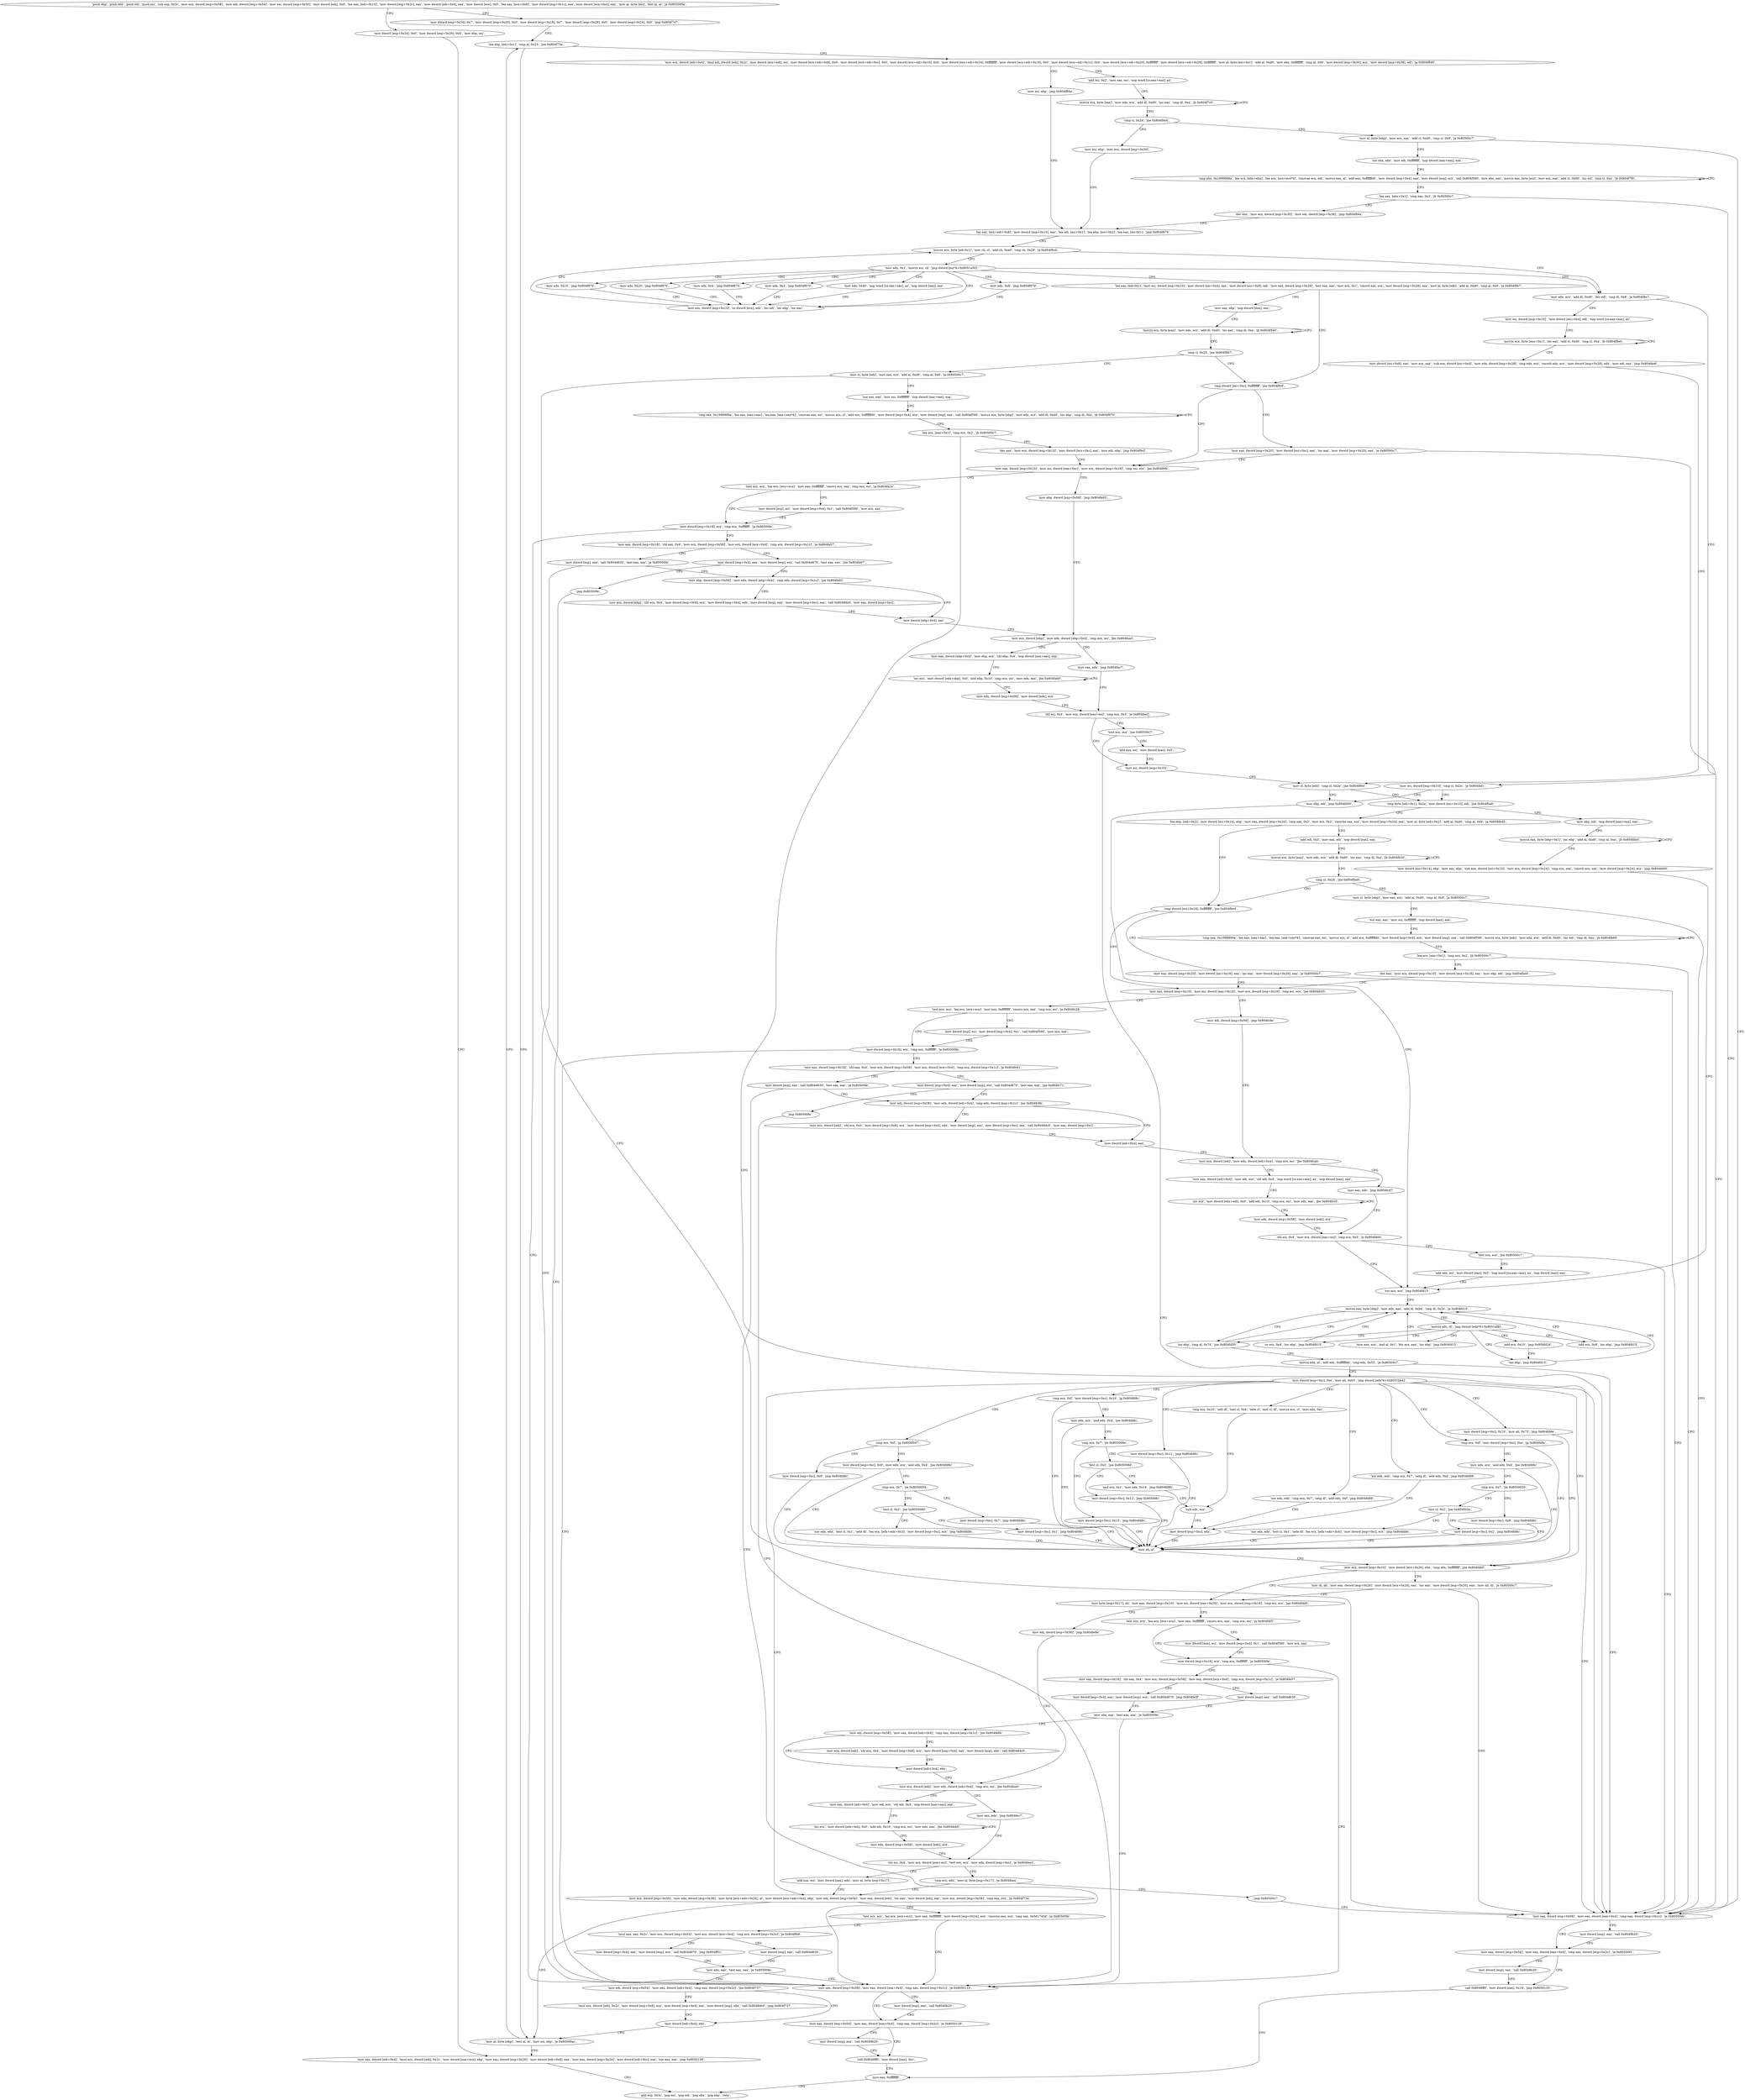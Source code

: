 digraph "func" {
"134543056" [label = "'push ebp', 'push ebx', 'push edi', 'push esi', 'sub esp, 0x3c', 'mov ecx, dword [esp+0x58]', 'mov edi, dword [esp+0x54]', 'mov esi, dword [esp+0x50]', 'mov dword [edi], 0x0', 'lea eax, [edi+0x10]', 'mov dword [esp+0x2c], eax', 'mov dword [edi+0x4], eax', 'mov dword [ecx], 0x0', 'lea eax, [ecx+0x8]', 'mov dword [esp+0x1c], eax', 'mov dword [ecx+0x4], eax', 'mov al, byte [esi]', 'test al, al', 'je 0x805009a', " ]
"134545562" [label = "'mov dword [esp+0x24], 0x0', 'mov dword [esp+0x28], 0x0', 'mov ebp, esi', " ]
"134543117" [label = "'mov dword [esp+0x34], 0x7', 'mov dword [esp+0x20], 0x0', 'mov dword [esp+0x18], 0x7', 'mov dword [esp+0x28], 0x0', 'mov dword [esp+0x24], 0x0', 'jmp 0x804f747', " ]
"134545580" [label = "'mov eax, dword [edi+0x4]', 'imul ecx, dword [edi], 0x2c', 'mov dword [eax+ecx], ebp', 'mov eax, dword [esp+0x28]', 'mov dword [edi+0x8], eax', 'mov eax, dword [esp+0x24]', 'mov dword [edi+0xc], eax', 'xor eax, eax', 'jmp 0x8050138', " ]
"134543175" [label = "'lea ebp, [esi+0x1]', 'cmp al, 0x25', 'jne 0x804f73a', " ]
"134545720" [label = "'add esp, 0x3c', 'pop esi', 'pop edi', 'pop ebx', 'pop ebp', 'retn', " ]
"134543162" [label = "'mov al, byte [ebp]', 'test al, al', 'mov esi, ebp', 'je 0x80500ac', " ]
"134543182" [label = "'mov ecx, dword [edi+0x4]', 'imul edi, dword [edi], 0x2c', 'mov dword [ecx+edi], esi', 'mov dword [ecx+edi+0x8], 0x0', 'mov dword [ecx+edi+0xc], 0x0', 'mov dword [ecx+edi+0x10], 0x0', 'mov dword [ecx+edi+0x14], 0xffffffff', 'mov dword [ecx+edi+0x18], 0x0', 'mov dword [ecx+edi+0x1c], 0x0', 'mov dword [ecx+edi+0x20], 0xffffffff', 'mov dword [ecx+edi+0x28], 0xffffffff', 'mov al, byte [esi+0x1]', 'add al, 0xd0', 'mov ebx, 0xffffffff', 'cmp al, 0x9', 'mov dword [esp+0x30], ecx', 'mov dword [esp+0x38], edi', 'ja 0x804f840', " ]
"134543424" [label = "'mov esi, ebp', 'jmp 0x804f84a', " ]
"134543281" [label = "'add esi, 0x2', 'mov eax, esi', 'nop word [cs:eax+eax], ax', " ]
"134543434" [label = "'lea eax, [ecx+edi+0x8]', 'mov dword [esp+0x10], eax', 'lea edi, [esi+0x1]', 'lea ebp, [esi+0x2]', 'lea eax, [esi-0x1]', 'jmp 0x804f879', " ]
"134543296" [label = "'movzx ecx, byte [eax]', 'mov edx, ecx', 'add dl, 0xd0', 'inc eax', 'cmp dl, 0xa', 'jb 0x804f7c0', " ]
"134543481" [label = "'movzx ecx, byte [edi-0x1]', 'mov ch, cl', 'add ch, 0xe0', 'cmp ch, 0x29', 'ja 0x804f8c0', " ]
"134543310" [label = "'cmp cl, 0x24', 'jne 0x804f844', " ]
"134543428" [label = "'mov esi, ebp', 'mov ecx, dword [esp+0x30]', " ]
"134543315" [label = "'mov al, byte [ebp]', 'mov ecx, eax', 'add cl, 0xd0', 'cmp cl, 0x9', 'ja 0x80500c7', " ]
"134543552" [label = "'mov edx, ecx', 'add dl, 0xd0', 'dec edi', 'cmp dl, 0x9', 'ja 0x804f9e7', " ]
"134543495" [label = "'mov edx, 0x1', 'movzx esi, ch', 'jmp dword [esi*4+0x8051a50]', " ]
"134545607" [label = "'mov eax, dword [esp+0x58]', 'mov eax, dword [eax+0x4]', 'cmp eax, dword [esp+0x1c]', 'je 0x80500dc', " ]
"134543332" [label = "'xor ebx, ebx', 'mov edi, 0xffffffff', 'nop dword [eax+eax], eax', " ]
"134543847" [label = "'mov esi, dword [esp+0x10]', 'cmp cl, 0x2e', 'je 0x804faf1', " ]
"134543567" [label = "'mov esi, dword [esp+0x10]', 'mov dword [esi+0x4], edi', 'nop word [cs:eax+eax], ax', " ]
"134543453" [label = "'mov edx, 0x40', 'nop word [cs:eax+eax], ax', 'nop dword [eax], eax', " ]
"134543472" [label = "'mov ecx, dword [esp+0x10]', 'or dword [ecx], edx', 'inc edi', 'inc ebp', 'inc eax', " ]
"134543510" [label = "'mov edx, 0x8', 'jmp 0x804f870', " ]
"134543517" [label = "'mov edx, 0x10', 'jmp 0x804f870', " ]
"134543524" [label = "'mov edx, 0x4', 'jmp 0x804f870', " ]
"134543531" [label = "'mov edx, 0x2', 'jmp 0x804f870', " ]
"134543538" [label = "'mov edx, 0x20', 'jmp 0x804f870', " ]
"134543632" [label = "'lea eax, [edi-0x1]', 'mov esi, dword [esp+0x10]', 'mov dword [esi+0x4], eax', 'mov dword [esi+0x8], edi', 'mov eax, dword [esp+0x28]', 'test eax, eax', 'mov ecx, 0x1', 'cmove eax, ecx', 'mov dword [esp+0x28], eax', 'mov al, byte [edi]', 'add al, 0xd0', 'cmp al, 0x9', 'ja 0x804f9b7', " ]
"134545628" [label = "'mov eax, dword [esp+0x54]', 'mov eax, dword [eax+0x4]', 'cmp eax, dword [esp+0x2c]', 'je 0x80500f1', " ]
"134545620" [label = "'mov dword [esp], eax', 'call 0x8049b20', " ]
"134543344" [label = "'cmp ebx, 0x1999999a', 'lea ecx, [ebx+ebx]', 'lea ecx, [ecx+ecx*4]', 'cmovae ecx, edi', 'movsx eax, al', 'add eax, 0xffffffd0', 'mov dword [esp+0x4], eax', 'mov dword [esp], ecx', 'call 0x804f590', 'mov ebx, eax', 'movzx eax, byte [esi]', 'mov ecx, eax', 'add cl, 0xd0', 'inc esi', 'cmp cl, 0xa', 'jb 0x804f7f0', " ]
"134544113" [label = "'cmp byte [edi+0x1], 0x2a', 'mov dword [esi+0x10], edi', 'jne 0x804fba6', " ]
"134543860" [label = "'mov ebp, edi', 'jmp 0x804fd00', " ]
"134543584" [label = "'movzx ecx, byte [eax+0x1]', 'inc eax', 'add cl, 0xd0', 'cmp cl, 0xa', 'jb 0x804f8e0', " ]
"134543799" [label = "'cmp dword [esi+0xc], 0xffffffff', 'jne 0x804f9cf', " ]
"134543675" [label = "'mov eax, ebp', 'nop dword [eax], eax', " ]
"134545649" [label = "'call 0x8048ff0', 'mov dword [eax], 0x16', 'jmp 0x8050133', " ]
"134545641" [label = "'mov dword [esp], eax', 'call 0x8049b20', " ]
"134543393" [label = "'lea eax, [ebx+0x1]', 'cmp eax, 0x2', 'jb 0x80500c7', " ]
"134543405" [label = "'dec ebx', 'mov ecx, dword [esp+0x30]', 'mov edi, dword [esp+0x38]', 'jmp 0x804f84a', " ]
"134544294" [label = "'mov ebp, edi', 'nop dword [eax+eax], eax', " ]
"134544126" [label = "'lea ebp, [edi+0x2]', 'mov dword [esi+0x14], ebp', 'mov eax, dword [esp+0x24]', 'cmp eax, 0x2', 'mov ecx, 0x2', 'cmovbe eax, ecx', 'mov dword [esp+0x24], eax', 'mov al, byte [edi+0x2]', 'add al, 0xd0', 'cmp al, 0x9', 'ja 0x804fbd5', " ]
"134544640" [label = "'xor ecx, ecx', 'jmp 0x804fd15', " ]
"134543597" [label = "'mov dword [esi+0x8], eax', 'mov ecx, eax', 'sub ecx, dword [esi+0x4]', 'mov edx, dword [esp+0x28]', 'cmp edx, ecx', 'cmovb edx, ecx', 'mov dword [esp+0x28], edx', 'mov edi, eax', 'jmp 0x804fae6', " ]
"134544102" [label = "'mov cl, byte [edi]', 'cmp cl, 0x2e', 'jne 0x804f9f4', " ]
"134543823" [label = "'mov eax, dword [esp+0x10]', 'mov esi, dword [eax+0xc]', 'mov ecx, dword [esp+0x18]', 'cmp esi, ecx', 'jae 0x804f9fb', " ]
"134543805" [label = "'mov eax, dword [esp+0x20]', 'mov dword [esi+0xc], eax', 'inc eax', 'mov dword [esp+0x20], eax', 'je 0x80500c7', " ]
"134543680" [label = "'movzx ecx, byte [eax]', 'mov edx, ecx', 'add dl, 0xd0', 'inc eax', 'cmp dl, 0xa', 'jb 0x804f940', " ]
"134545715" [label = "'mov eax, 0xffffffff', " ]
"134544304" [label = "'movzx eax, byte [ebp+0x1]', 'inc ebp', 'add al, 0xd0', 'cmp al, 0xa', 'jb 0x804fbb0', " ]
"134544341" [label = "'cmp dword [esi+0x18], 0xffffffff', 'jne 0x804fbed', " ]
"134544164" [label = "'add edi, 0x3', 'mov eax, edi', 'nop dword [eax], eax', " ]
"134544661" [label = "'movzx eax, byte [ebp]', 'mov edx, eax', 'add dl, 0xb4', 'cmp dl, 0x2e', 'ja 0x804fd10', " ]
"134543867" [label = "'test ecx, ecx', 'lea ecx, [ecx+ecx]', 'mov eax, 0xffffffff', 'cmovs ecx, eax', 'cmp ecx, esi', 'ja 0x804fa1e', " ]
"134543838" [label = "'mov ebp, dword [esp+0x58]', 'jmp 0x804fa95', " ]
"134543694" [label = "'cmp cl, 0x24', 'jne 0x804f9b7', " ]
"134543699" [label = "'mov cl, byte [edi]', 'mov eax, ecx', 'add al, 0xd0', 'cmp al, 0x9', 'ja 0x80500c7', " ]
"134544315" [label = "'mov dword [esi+0x14], ebp', 'mov eax, ebp', 'sub eax, dword [esi+0x10]', 'mov ecx, dword [esp+0x24]', 'cmp ecx, eax', 'cmovb ecx, eax', 'mov dword [esp+0x24], ecx', 'jmp 0x804fd00', " ]
"134544365" [label = "'mov eax, dword [esp+0x10]', 'mov esi, dword [eax+0x18]', 'mov ecx, dword [esp+0x18]', 'cmp esi, ecx', 'jae 0x804fc05', " ]
"134544347" [label = "'mov eax, dword [esp+0x20]', 'mov dword [esi+0x18], eax', 'inc eax', 'mov dword [esp+0x20], eax', 'je 0x80500c7', " ]
"134544176" [label = "'movzx ecx, byte [eax]', 'mov edx, ecx', 'add dl, 0xd0', 'inc eax', 'cmp dl, 0xa', 'jb 0x804fb30', " ]
"134544656" [label = "'inc ebp', 'cmp al, 0x74', 'jne 0x804fd50', " ]
"134544675" [label = "'movzx edx, dl', 'jmp dword [edx*4+0x8051af8]', " ]
"134543902" [label = "'mov dword [esp+0x18], ecx', 'cmp ecx, 0xfffffff', 'ja 0x80500fe', " ]
"134543884" [label = "'mov dword [esp], esi', 'mov dword [esp+0x4], 0x1', 'call 0x804f590', 'mov ecx, eax', " ]
"134544021" [label = "'mov ecx, dword [ebp]', 'mov edx, dword [ebp+0x4]', 'cmp ecx, esi', 'jbe 0x804faa3', " ]
"134543713" [label = "'xor eax, eax', 'mov esi, 0xffffffff', 'nop dword [eax+eax], eax', " ]
"134544389" [label = "'test ecx, ecx', 'lea ecx, [ecx+ecx]', 'mov eax, 0xffffffff', 'cmovs ecx, eax', 'cmp ecx, esi', 'ja 0x804fc28', " ]
"134544380" [label = "'mov edi, dword [esp+0x58]', 'jmp 0x804fc9e', " ]
"134544190" [label = "'cmp cl, 0x24', 'jne 0x804fbd5', " ]
"134544199" [label = "'mov cl, byte [ebp]', 'mov eax, ecx', 'add al, 0xd0', 'cmp al, 0x9', 'ja 0x80500c7', " ]
"134544720" [label = "'movsx edx, al', 'add edx, 0xffffffdb', 'cmp edx, 0x53', 'ja 0x80500c7', " ]
"134544685" [label = "'inc ebp', 'jmp 0x804fd15', " ]
"134544688" [label = "'or ecx, 0x4', 'inc ebp', 'jmp 0x804fd15', " ]
"134544694" [label = "'mov eax, ecx', 'and al, 0x1', 'bts ecx, eax', 'inc ebp', 'jmp 0x804fd15', " ]
"134544704" [label = "'add ecx, 0x10', 'jmp 0x804fd2d', " ]
"134544709" [label = "'add ecx, 0x8', 'inc ebp', 'jmp 0x804fd15', " ]
"134545662" [label = "'mov eax, dword [esp+0x58]', 'mov eax, dword [eax+0x4]', 'cmp eax, dword [esp+0x1c]', 'je 0x8050113', " ]
"134543918" [label = "'mov eax, dword [esp+0x18]', 'shl eax, 0x4', 'mov ecx, dword [esp+0x58]', 'mov ecx, dword [ecx+0x4]', 'cmp ecx, dword [esp+0x1c]', 'je 0x804fa57', " ]
"134544035" [label = "'mov eax, dword [ebp+0x4]', 'mov ebp, ecx', 'shl ebp, 0x4', 'nop dword [eax+eax], eax', " ]
"134544031" [label = "'mov eax, edx', 'jmp 0x804fac7', " ]
"134543728" [label = "'cmp eax, 0x1999999a', 'lea eax, [eax+eax]', 'lea eax, [eax+eax*4]', 'cmovae eax, esi', 'movsx ecx, cl', 'add ecx, 0xffffffd0', 'mov dword [esp+0x4], ecx', 'mov dword [esp], eax', 'call 0x804f590', 'movzx ecx, byte [ebp]', 'mov edx, ecx', 'add dl, 0xd0', 'inc ebp', 'cmp dl, 0xa', 'jb 0x804f970', " ]
"134544424" [label = "'mov dword [esp+0x18], ecx', 'cmp ecx, 0xfffffff', 'ja 0x80500fe', " ]
"134544406" [label = "'mov dword [esp], esi', 'mov dword [esp+0x4], 0x1', 'call 0x804f590', 'mov ecx, eax', " ]
"134544542" [label = "'mov ecx, dword [edi]', 'mov edx, dword [edi+0x4]', 'cmp ecx, esi', 'jbe 0x804fcab', " ]
"134544214" [label = "'xor eax, eax', 'mov esi, 0xffffffff', 'nop dword [eax], eax', " ]
"134544735" [label = "'mov dword [esp+0xc], 0xe', 'mov ah, 0x63', 'jmp dword [edx*4+0x8051bb4]', " ]
"134545683" [label = "'mov eax, dword [esp+0x54]', 'mov eax, dword [eax+0x4]', 'cmp eax, dword [esp+0x2c]', 'je 0x8050128', " ]
"134545675" [label = "'mov dword [esp], eax', 'call 0x8049b20', " ]
"134543959" [label = "'mov dword [esp], eax', 'call 0x804d630', 'test eax, eax', 'je 0x80500fe', " ]
"134543938" [label = "'mov dword [esp+0x4], eax', 'mov dword [esp], ecx', 'call 0x804d670', 'test eax, eax', 'jne 0x804fa67', " ]
"134544048" [label = "'inc ecx', 'mov dword [edx+ebp], 0x0', 'add ebp, 0x10', 'cmp ecx, esi', 'mov edx, eax', 'jbe 0x804fab0', " ]
"134544071" [label = "'shl esi, 0x4', 'mov ecx, dword [eax+esi]', 'cmp ecx, 0x5', 'je 0x804fae2', " ]
"134543775" [label = "'lea ecx, [eax+0x1]', 'cmp ecx, 0x2', 'jb 0x80500c7', " ]
"134543787" [label = "'dec eax', 'mov ecx, dword [esp+0x10]', 'mov dword [ecx+0xc], eax', 'mov edi, ebp', 'jmp 0x804f9cf', " ]
"134544440" [label = "'mov eax, dword [esp+0x18]', 'shl eax, 0x4', 'mov ecx, dword [esp+0x58]', 'mov ecx, dword [ecx+0x4]', 'cmp ecx, dword [esp+0x1c]', 'je 0x804fc61', " ]
"134544555" [label = "'mov eax, dword [edi+0x4]', 'mov edi, ecx', 'shl edi, 0x4', 'nop word [cs:eax+eax], ax', 'nop dword [eax], eax', " ]
"134544551" [label = "'mov eax, edx', 'jmp 0x804fcd7', " ]
"134544224" [label = "'cmp eax, 0x1999999a', 'lea eax, [eax+eax]', 'lea eax, [eax+eax*4]', 'cmovae eax, esi', 'movsx ecx, cl', 'add ecx, 0xffffffd0', 'mov dword [esp+0x4], ecx', 'mov dword [esp], eax', 'call 0x804f590', 'movzx ecx, byte [edi]', 'mov edx, ecx', 'add dl, 0xd0', 'inc edi', 'cmp dl, 0xa', 'jb 0x804fb60', " ]
"134544752" [label = "'cmp ecx, 0x10', 'setl dl', 'test cl, 0x4', 'sete cl', 'and cl, dl', 'movzx ecx, cl', 'mov edx, 0xc', " ]
"134544782" [label = "'mov ecx, dword [esp+0x10]', 'mov dword [ecx+0x20], ebx', 'cmp ebx, 0xffffffff', 'jne 0x804fdb0', " ]
"134544933" [label = "'cmp ecx, 0xf', 'mov dword [esp+0xc], 0xa', 'jg 0x804fd8c', " ]
"134545130" [label = "'mov ecx, dword [esp+0x30]', 'mov edx, dword [esp+0x38]', 'mov byte [ecx+edx+0x24], al', 'mov dword [ecx+edx+0x4], ebp', 'mov edi, dword [esp+0x54]', 'mov eax, dword [edi]', 'inc eax', 'mov dword [edi], eax', 'mov ecx, dword [esp+0x34]', 'cmp eax, ecx', 'jb 0x804f73a', " ]
"134545284" [label = "'cmp ecx, 0xf', 'jg 0x8050047', " ]
"134545334" [label = "'mov dword [esp+0xc], 0x10', 'mov ah, 0x73', 'jmp 0x804fd8e', " ]
"134545349" [label = "'xor edx, edx', 'cmp ecx, 0x7', 'setg dl', 'add edx, 0xd', 'jmp 0x804fd88', " ]
"134545365" [label = "'cmp ecx, 0xf', 'mov dword [esp+0xc], 0x16', 'jg 0x804fd8c', " ]
"134545411" [label = "'mov dword [esp+0xc], 0x11', 'jmp 0x804fd8c', " ]
"134545424" [label = "'xor edx, edx', 'cmp ecx, 0x7', 'setg dl', 'add edx, 0xf', 'jmp 0x804fd88', " ]
"134545704" [label = "'call 0x8048ff0', 'mov dword [eax], 0xc', " ]
"134545696" [label = "'mov dword [esp], eax', 'call 0x8049b20', " ]
"134543975" [label = "'mov ebp, dword [esp+0x58]', 'mov edx, dword [ebp+0x4]', 'cmp edx, dword [esp+0x1c]', 'jne 0x804fa92', " ]
"134543954" [label = "'jmp 0x80500fe', " ]
"134544065" [label = "'mov edx, dword [esp+0x58]', 'mov dword [edx], ecx', " ]
"134544098" [label = "'mov esi, dword [esp+0x10]', " ]
"134544082" [label = "'test ecx, ecx', 'jne 0x80500c7', " ]
"134544481" [label = "'mov dword [esp], eax', 'call 0x804d630', 'test eax, eax', 'je 0x80500fe', " ]
"134544460" [label = "'mov dword [esp+0x4], eax', 'mov dword [esp], ecx', 'call 0x804d670', 'test eax, eax', 'jne 0x804fc71', " ]
"134544576" [label = "'inc ecx', 'mov dword [edx+edi], 0x0', 'add edi, 0x10', 'cmp ecx, esi', 'mov edx, eax', 'jbe 0x804fcc0', " ]
"134544599" [label = "'shl esi, 0x4', 'mov ecx, dword [eax+esi]', 'cmp ecx, 0x5', 'je 0x804fd00', " ]
"134544270" [label = "'lea ecx, [eax+0x1]', 'cmp ecx, 0x2', 'jb 0x80500c7', " ]
"134544282" [label = "'dec eax', 'mov ecx, dword [esp+0x10]', 'mov dword [ecx+0x18], eax', 'mov ebp, edi', 'jmp 0x804fbed', " ]
"134544774" [label = "'sub edx, ecx', " ]
"134544816" [label = "'mov byte [esp+0x17], ah', 'mov eax, dword [esp+0x10]', 'mov esi, dword [eax+0x20]', 'mov ecx, dword [esp+0x18]', 'cmp esi, ecx', 'jae 0x804fdd0', " ]
"134544794" [label = "'mov dl, ah', 'mov eax, dword [esp+0x20]', 'mov dword [ecx+0x20], eax', 'inc eax', 'mov dword [esp+0x20], eax', 'mov ah, dl', 'je 0x80500c7', " ]
"134544780" [label = "'mov ah, al', " ]
"134544950" [label = "'mov edx, ecx', 'and edx, 0x4', 'jne 0x804fd8c', " ]
"134545167" [label = "'test ecx, ecx', 'lea ecx, [ecx+ecx]', 'mov eax, 0xffffffff', 'mov dword [esp+0x34], ecx', 'cmovns eax, ecx', 'cmp eax, 0x5d1745d', 'ja 0x80500fe', " ]
"134545479" [label = "'mov dword [esp+0xc], 0x9', 'jmp 0x804fd8c', " ]
"134545293" [label = "'mov dword [esp+0xc], 0x9', 'mov edx, ecx', 'and edx, 0x4', 'jne 0x804fd8c', " ]
"134544776" [label = "'mov dword [esp+0xc], edx', " ]
"134545382" [label = "'mov edx, ecx', 'and edx, 0x4', 'jne 0x804fd8c', " ]
"134544018" [label = "'mov dword [ebp+0x4], eax', " ]
"134543988" [label = "'mov ecx, dword [ebp]', 'shl ecx, 0x4', 'mov dword [esp+0x8], ecx', 'mov dword [esp+0x4], edx', 'mov dword [esp], eax', 'mov dword [esp+0xc], eax', 'call 0x8048dc0', 'mov eax, dword [esp+0xc]', " ]
"134544090" [label = "'add eax, esi', 'mov dword [eax], 0x5', " ]
"134544497" [label = "'mov edi, dword [esp+0x58]', 'mov edx, dword [edi+0x4]', 'cmp edx, dword [esp+0x1c]', 'jne 0x804fc9b', " ]
"134544476" [label = "'jmp 0x80500fe', " ]
"134544593" [label = "'mov edx, dword [esp+0x58]', 'mov dword [edx], ecx', " ]
"134544610" [label = "'test ecx, ecx', 'jne 0x80500c7', " ]
"134544848" [label = "'test ecx, ecx', 'lea ecx, [ecx+ecx]', 'mov eax, 0xffffffff', 'cmovs ecx, eax', 'cmp ecx, esi', 'ja 0x804fdf3', " ]
"134544835" [label = "'mov edi, dword [esp+0x58]', 'jmp 0x804fe8e', " ]
"134544961" [label = "'cmp ecx, 0x7', 'jle 0x8050020', " ]
"134545195" [label = "'imul eax, eax, 0x2c', 'mov ecx, dword [esp+0x54]', 'mov ecx, dword [ecx+0x4]', 'cmp ecx, dword [esp+0x2c]', 'je 0x804ff49', " ]
"134545312" [label = "'cmp ecx, 0x7', 'jle 0x8050054', " ]
"134545393" [label = "'cmp ecx, 0x7', 'jle 0x805006e', " ]
"134544539" [label = "'mov dword [edi+0x4], eax', " ]
"134544510" [label = "'mov ecx, dword [edi]', 'shl ecx, 0x4', 'mov dword [esp+0x8], ecx', 'mov dword [esp+0x4], edx', 'mov dword [esp], eax', 'mov dword [esp+0xc], eax', 'call 0x8048dc0', 'mov eax, dword [esp+0xc]', " ]
"134544618" [label = "'add eax, esi', 'mov dword [eax], 0x5', 'nop word [cs:eax+eax], ax', 'nop dword [eax], eax', " ]
"134544883" [label = "'mov dword [esp+0x18], ecx', 'cmp ecx, 0xfffffff', 'ja 0x80500fe', " ]
"134544865" [label = "'mov dword [esp], esi', 'mov dword [esp+0x4], 0x1', 'call 0x804f590', 'mov ecx, eax', " ]
"134545038" [label = "'mov ecx, dword [edi]', 'mov edx, dword [edi+0x4]', 'cmp ecx, esi', 'jbe 0x804fea0', " ]
"134545440" [label = "'test cl, 0x2', 'jne 0x805003a', " ]
"134544970" [label = "'mov dword [esp+0xc], 0x8', 'jmp 0x804fd8c', " ]
"134545225" [label = "'mov dword [esp], eax', 'call 0x804d630', " ]
"134545211" [label = "'mov dword [esp+0x4], eax', 'mov dword [esp], ecx', 'call 0x804d670', 'jmp 0x804ff51', " ]
"134545492" [label = "'test cl, 0x2', 'jne 0x8050080', " ]
"134545321" [label = "'mov dword [esp+0xc], 0x7', 'jmp 0x804fd8c', " ]
"134545518" [label = "'test cl, 0x2', 'jne 0x805008d', " ]
"134545398" [label = "'mov dword [esp+0xc], 0x15', 'jmp 0x804fd8c', " ]
"134544899" [label = "'mov eax, dword [esp+0x18]', 'shl eax, 0x4', 'mov ecx, dword [esp+0x58]', 'mov ecx, dword [ecx+0x4]', 'cmp ecx, dword [esp+0x1c]', 'je 0x804fe57', " ]
"134545056" [label = "'mov eax, dword [edi+0x4]', 'mov edi, ecx', 'shl edi, 0x4', 'nop dword [eax+eax], eax', " ]
"134545047" [label = "'mov eax, edx', 'jmp 0x804fec7', " ]
"134545466" [label = "'mov dword [esp+0xc], 0x2', 'jmp 0x804fd8c', " ]
"134545445" [label = "'xor edx, edx', 'test cl, 0x1', 'sete dl', 'lea ecx, [edx+edx+0x4]', 'mov dword [esp+0xc], ecx', 'jmp 0x804fd8c', " ]
"134545233" [label = "'mov ebx, eax', 'test eax, eax', 'je 0x80500fe', " ]
"134545536" [label = "'mov dword [esp+0xc], 0x1', 'jmp 0x804fd8c', " ]
"134545497" [label = "'xor edx, edx', 'test cl, 0x1', 'sete dl', 'lea ecx, [edx+edx+0x3]', 'mov dword [esp+0xc], ecx', 'jmp 0x804fd8c', " ]
"134545549" [label = "'mov dword [esp+0xc], 0x12', 'jmp 0x804fd8c', " ]
"134545523" [label = "'and ecx, 0x1', 'mov edx, 0x14', 'jmp 0x804fd86', " ]
"134544983" [label = "'mov dword [esp], eax', 'call 0x804d630', " ]
"134544919" [label = "'mov dword [esp+0x4], eax', 'mov dword [esp], ecx', 'call 0x804d670', 'jmp 0x804fe5f', " ]
"134545072" [label = "'inc ecx', 'mov dword [edx+edi], 0x0', 'add edi, 0x10', 'cmp ecx, esi', 'mov edx, eax', 'jbe 0x804feb0', " ]
"134545095" [label = "'shl esi, 0x4', 'mov ecx, dword [eax+esi]', 'test ecx, ecx', 'mov edx, dword [esp+0xc]', 'je 0x804fee2', " ]
"134545243" [label = "'mov edi, dword [esp+0x54]', 'mov eax, dword [edi+0x4]', 'cmp eax, dword [esp+0x2c]', 'jne 0x804f737', " ]
"134543159" [label = "'mov dword [edi+0x4], ebx', " ]
"134545260" [label = "'imul ecx, dword [edi], 0x2c', 'mov dword [esp+0x8], ecx', 'mov dword [esp+0x4], eax', 'mov dword [esp], ebx', 'call 0x8048dc0', 'jmp 0x804f737', " ]
"134544991" [label = "'mov ebx, eax', 'test eax, eax', 'je 0x80500fe', " ]
"134545089" [label = "'mov edx, dword [esp+0x58]', 'mov dword [edx], ecx', " ]
"134545122" [label = "'add eax, esi', 'mov dword [eax], edx', 'mov al, byte [esp+0x17]', " ]
"134545109" [label = "'cmp ecx, edx', 'mov al, byte [esp+0x17]', 'je 0x804feea', " ]
"134545001" [label = "'mov edi, dword [esp+0x58]', 'mov eax, dword [edi+0x4]', 'cmp eax, dword [esp+0x1c]', 'jne 0x804fe8b', " ]
"134545035" [label = "'mov dword [edi+0x4], ebx', " ]
"134545014" [label = "'mov ecx, dword [edi]', 'shl ecx, 0x4', 'mov dword [esp+0x8], ecx', 'mov dword [esp+0x4], eax', 'mov dword [esp], ebx', 'call 0x8048dc0', " ]
"134545117" [label = "'jmp 0x80500c7', " ]
"134543056" -> "134545562" [ label = "CFG" ]
"134543056" -> "134543117" [ label = "CFG" ]
"134545562" -> "134545580" [ label = "CFG" ]
"134543117" -> "134543175" [ label = "CFG" ]
"134545580" -> "134545720" [ label = "CFG" ]
"134543175" -> "134543162" [ label = "CFG" ]
"134543175" -> "134543182" [ label = "CFG" ]
"134543162" -> "134545580" [ label = "CFG" ]
"134543162" -> "134543175" [ label = "CFG" ]
"134543182" -> "134543424" [ label = "CFG" ]
"134543182" -> "134543281" [ label = "CFG" ]
"134543424" -> "134543434" [ label = "CFG" ]
"134543281" -> "134543296" [ label = "CFG" ]
"134543434" -> "134543481" [ label = "CFG" ]
"134543296" -> "134543296" [ label = "CFG" ]
"134543296" -> "134543310" [ label = "CFG" ]
"134543481" -> "134543552" [ label = "CFG" ]
"134543481" -> "134543495" [ label = "CFG" ]
"134543310" -> "134543428" [ label = "CFG" ]
"134543310" -> "134543315" [ label = "CFG" ]
"134543428" -> "134543434" [ label = "CFG" ]
"134543315" -> "134545607" [ label = "CFG" ]
"134543315" -> "134543332" [ label = "CFG" ]
"134543552" -> "134543847" [ label = "CFG" ]
"134543552" -> "134543567" [ label = "CFG" ]
"134543495" -> "134543453" [ label = "CFG" ]
"134543495" -> "134543472" [ label = "CFG" ]
"134543495" -> "134543510" [ label = "CFG" ]
"134543495" -> "134543517" [ label = "CFG" ]
"134543495" -> "134543524" [ label = "CFG" ]
"134543495" -> "134543531" [ label = "CFG" ]
"134543495" -> "134543538" [ label = "CFG" ]
"134543495" -> "134543552" [ label = "CFG" ]
"134543495" -> "134543632" [ label = "CFG" ]
"134545607" -> "134545628" [ label = "CFG" ]
"134545607" -> "134545620" [ label = "CFG" ]
"134543332" -> "134543344" [ label = "CFG" ]
"134543847" -> "134544113" [ label = "CFG" ]
"134543847" -> "134543860" [ label = "CFG" ]
"134543567" -> "134543584" [ label = "CFG" ]
"134543453" -> "134543472" [ label = "CFG" ]
"134543472" -> "134543481" [ label = "CFG" ]
"134543510" -> "134543472" [ label = "CFG" ]
"134543517" -> "134543472" [ label = "CFG" ]
"134543524" -> "134543472" [ label = "CFG" ]
"134543531" -> "134543472" [ label = "CFG" ]
"134543538" -> "134543472" [ label = "CFG" ]
"134543632" -> "134543799" [ label = "CFG" ]
"134543632" -> "134543675" [ label = "CFG" ]
"134545628" -> "134545649" [ label = "CFG" ]
"134545628" -> "134545641" [ label = "CFG" ]
"134545620" -> "134545628" [ label = "CFG" ]
"134543344" -> "134543344" [ label = "CFG" ]
"134543344" -> "134543393" [ label = "CFG" ]
"134544113" -> "134544294" [ label = "CFG" ]
"134544113" -> "134544126" [ label = "CFG" ]
"134543860" -> "134544640" [ label = "CFG" ]
"134543584" -> "134543584" [ label = "CFG" ]
"134543584" -> "134543597" [ label = "CFG" ]
"134543799" -> "134543823" [ label = "CFG" ]
"134543799" -> "134543805" [ label = "CFG" ]
"134543675" -> "134543680" [ label = "CFG" ]
"134545649" -> "134545715" [ label = "CFG" ]
"134545641" -> "134545649" [ label = "CFG" ]
"134543393" -> "134545607" [ label = "CFG" ]
"134543393" -> "134543405" [ label = "CFG" ]
"134543405" -> "134543434" [ label = "CFG" ]
"134544294" -> "134544304" [ label = "CFG" ]
"134544126" -> "134544341" [ label = "CFG" ]
"134544126" -> "134544164" [ label = "CFG" ]
"134544640" -> "134544661" [ label = "CFG" ]
"134543597" -> "134544102" [ label = "CFG" ]
"134544102" -> "134543860" [ label = "CFG" ]
"134544102" -> "134544113" [ label = "CFG" ]
"134543823" -> "134543867" [ label = "CFG" ]
"134543823" -> "134543838" [ label = "CFG" ]
"134543805" -> "134545607" [ label = "CFG" ]
"134543805" -> "134543823" [ label = "CFG" ]
"134543680" -> "134543680" [ label = "CFG" ]
"134543680" -> "134543694" [ label = "CFG" ]
"134545715" -> "134545720" [ label = "CFG" ]
"134544304" -> "134544304" [ label = "CFG" ]
"134544304" -> "134544315" [ label = "CFG" ]
"134544341" -> "134544365" [ label = "CFG" ]
"134544341" -> "134544347" [ label = "CFG" ]
"134544164" -> "134544176" [ label = "CFG" ]
"134544661" -> "134544656" [ label = "CFG" ]
"134544661" -> "134544675" [ label = "CFG" ]
"134543867" -> "134543902" [ label = "CFG" ]
"134543867" -> "134543884" [ label = "CFG" ]
"134543838" -> "134544021" [ label = "CFG" ]
"134543694" -> "134543799" [ label = "CFG" ]
"134543694" -> "134543699" [ label = "CFG" ]
"134543699" -> "134545607" [ label = "CFG" ]
"134543699" -> "134543713" [ label = "CFG" ]
"134544315" -> "134544640" [ label = "CFG" ]
"134544365" -> "134544389" [ label = "CFG" ]
"134544365" -> "134544380" [ label = "CFG" ]
"134544347" -> "134545607" [ label = "CFG" ]
"134544347" -> "134544365" [ label = "CFG" ]
"134544176" -> "134544176" [ label = "CFG" ]
"134544176" -> "134544190" [ label = "CFG" ]
"134544656" -> "134544720" [ label = "CFG" ]
"134544656" -> "134544661" [ label = "CFG" ]
"134544675" -> "134544656" [ label = "CFG" ]
"134544675" -> "134544685" [ label = "CFG" ]
"134544675" -> "134544688" [ label = "CFG" ]
"134544675" -> "134544694" [ label = "CFG" ]
"134544675" -> "134544704" [ label = "CFG" ]
"134544675" -> "134544709" [ label = "CFG" ]
"134543902" -> "134545662" [ label = "CFG" ]
"134543902" -> "134543918" [ label = "CFG" ]
"134543884" -> "134543902" [ label = "CFG" ]
"134544021" -> "134544035" [ label = "CFG" ]
"134544021" -> "134544031" [ label = "CFG" ]
"134543713" -> "134543728" [ label = "CFG" ]
"134544389" -> "134544424" [ label = "CFG" ]
"134544389" -> "134544406" [ label = "CFG" ]
"134544380" -> "134544542" [ label = "CFG" ]
"134544190" -> "134544341" [ label = "CFG" ]
"134544190" -> "134544199" [ label = "CFG" ]
"134544199" -> "134545607" [ label = "CFG" ]
"134544199" -> "134544214" [ label = "CFG" ]
"134544720" -> "134545607" [ label = "CFG" ]
"134544720" -> "134544735" [ label = "CFG" ]
"134544685" -> "134544661" [ label = "CFG" ]
"134544688" -> "134544661" [ label = "CFG" ]
"134544694" -> "134544661" [ label = "CFG" ]
"134544704" -> "134544685" [ label = "CFG" ]
"134544709" -> "134544661" [ label = "CFG" ]
"134545662" -> "134545683" [ label = "CFG" ]
"134545662" -> "134545675" [ label = "CFG" ]
"134543918" -> "134543959" [ label = "CFG" ]
"134543918" -> "134543938" [ label = "CFG" ]
"134544035" -> "134544048" [ label = "CFG" ]
"134544031" -> "134544071" [ label = "CFG" ]
"134543728" -> "134543728" [ label = "CFG" ]
"134543728" -> "134543775" [ label = "CFG" ]
"134544424" -> "134545662" [ label = "CFG" ]
"134544424" -> "134544440" [ label = "CFG" ]
"134544406" -> "134544424" [ label = "CFG" ]
"134544542" -> "134544555" [ label = "CFG" ]
"134544542" -> "134544551" [ label = "CFG" ]
"134544214" -> "134544224" [ label = "CFG" ]
"134544735" -> "134544752" [ label = "CFG" ]
"134544735" -> "134544782" [ label = "CFG" ]
"134544735" -> "134544933" [ label = "CFG" ]
"134544735" -> "134545130" [ label = "CFG" ]
"134544735" -> "134545284" [ label = "CFG" ]
"134544735" -> "134545334" [ label = "CFG" ]
"134544735" -> "134545349" [ label = "CFG" ]
"134544735" -> "134545365" [ label = "CFG" ]
"134544735" -> "134545411" [ label = "CFG" ]
"134544735" -> "134545424" [ label = "CFG" ]
"134544735" -> "134545607" [ label = "CFG" ]
"134545683" -> "134545704" [ label = "CFG" ]
"134545683" -> "134545696" [ label = "CFG" ]
"134545675" -> "134545683" [ label = "CFG" ]
"134543959" -> "134545662" [ label = "CFG" ]
"134543959" -> "134543975" [ label = "CFG" ]
"134543938" -> "134543975" [ label = "CFG" ]
"134543938" -> "134543954" [ label = "CFG" ]
"134544048" -> "134544048" [ label = "CFG" ]
"134544048" -> "134544065" [ label = "CFG" ]
"134544071" -> "134544098" [ label = "CFG" ]
"134544071" -> "134544082" [ label = "CFG" ]
"134543775" -> "134545607" [ label = "CFG" ]
"134543775" -> "134543787" [ label = "CFG" ]
"134543787" -> "134543823" [ label = "CFG" ]
"134544440" -> "134544481" [ label = "CFG" ]
"134544440" -> "134544460" [ label = "CFG" ]
"134544555" -> "134544576" [ label = "CFG" ]
"134544551" -> "134544599" [ label = "CFG" ]
"134544224" -> "134544224" [ label = "CFG" ]
"134544224" -> "134544270" [ label = "CFG" ]
"134544752" -> "134544774" [ label = "CFG" ]
"134544782" -> "134544816" [ label = "CFG" ]
"134544782" -> "134544794" [ label = "CFG" ]
"134544933" -> "134544780" [ label = "CFG" ]
"134544933" -> "134544950" [ label = "CFG" ]
"134545130" -> "134543162" [ label = "CFG" ]
"134545130" -> "134545167" [ label = "CFG" ]
"134545284" -> "134545479" [ label = "CFG" ]
"134545284" -> "134545293" [ label = "CFG" ]
"134545334" -> "134544782" [ label = "CFG" ]
"134545349" -> "134544776" [ label = "CFG" ]
"134545365" -> "134544780" [ label = "CFG" ]
"134545365" -> "134545382" [ label = "CFG" ]
"134545411" -> "134544780" [ label = "CFG" ]
"134545424" -> "134544776" [ label = "CFG" ]
"134545704" -> "134545715" [ label = "CFG" ]
"134545696" -> "134545704" [ label = "CFG" ]
"134543975" -> "134544018" [ label = "CFG" ]
"134543975" -> "134543988" [ label = "CFG" ]
"134543954" -> "134545662" [ label = "CFG" ]
"134544065" -> "134544071" [ label = "CFG" ]
"134544098" -> "134544102" [ label = "CFG" ]
"134544082" -> "134545607" [ label = "CFG" ]
"134544082" -> "134544090" [ label = "CFG" ]
"134544481" -> "134545662" [ label = "CFG" ]
"134544481" -> "134544497" [ label = "CFG" ]
"134544460" -> "134544497" [ label = "CFG" ]
"134544460" -> "134544476" [ label = "CFG" ]
"134544576" -> "134544576" [ label = "CFG" ]
"134544576" -> "134544593" [ label = "CFG" ]
"134544599" -> "134544640" [ label = "CFG" ]
"134544599" -> "134544610" [ label = "CFG" ]
"134544270" -> "134545607" [ label = "CFG" ]
"134544270" -> "134544282" [ label = "CFG" ]
"134544282" -> "134544365" [ label = "CFG" ]
"134544774" -> "134544776" [ label = "CFG" ]
"134544816" -> "134544848" [ label = "CFG" ]
"134544816" -> "134544835" [ label = "CFG" ]
"134544794" -> "134545607" [ label = "CFG" ]
"134544794" -> "134544816" [ label = "CFG" ]
"134544780" -> "134544782" [ label = "CFG" ]
"134544950" -> "134544780" [ label = "CFG" ]
"134544950" -> "134544961" [ label = "CFG" ]
"134545167" -> "134545662" [ label = "CFG" ]
"134545167" -> "134545195" [ label = "CFG" ]
"134545479" -> "134544780" [ label = "CFG" ]
"134545293" -> "134544780" [ label = "CFG" ]
"134545293" -> "134545312" [ label = "CFG" ]
"134544776" -> "134544780" [ label = "CFG" ]
"134545382" -> "134544780" [ label = "CFG" ]
"134545382" -> "134545393" [ label = "CFG" ]
"134544018" -> "134544021" [ label = "CFG" ]
"134543988" -> "134544018" [ label = "CFG" ]
"134544090" -> "134544098" [ label = "CFG" ]
"134544497" -> "134544539" [ label = "CFG" ]
"134544497" -> "134544510" [ label = "CFG" ]
"134544476" -> "134545662" [ label = "CFG" ]
"134544593" -> "134544599" [ label = "CFG" ]
"134544610" -> "134545607" [ label = "CFG" ]
"134544610" -> "134544618" [ label = "CFG" ]
"134544848" -> "134544883" [ label = "CFG" ]
"134544848" -> "134544865" [ label = "CFG" ]
"134544835" -> "134545038" [ label = "CFG" ]
"134544961" -> "134545440" [ label = "CFG" ]
"134544961" -> "134544970" [ label = "CFG" ]
"134545195" -> "134545225" [ label = "CFG" ]
"134545195" -> "134545211" [ label = "CFG" ]
"134545312" -> "134545492" [ label = "CFG" ]
"134545312" -> "134545321" [ label = "CFG" ]
"134545393" -> "134545518" [ label = "CFG" ]
"134545393" -> "134545398" [ label = "CFG" ]
"134544539" -> "134544542" [ label = "CFG" ]
"134544510" -> "134544539" [ label = "CFG" ]
"134544618" -> "134544640" [ label = "CFG" ]
"134544883" -> "134545662" [ label = "CFG" ]
"134544883" -> "134544899" [ label = "CFG" ]
"134544865" -> "134544883" [ label = "CFG" ]
"134545038" -> "134545056" [ label = "CFG" ]
"134545038" -> "134545047" [ label = "CFG" ]
"134545440" -> "134545466" [ label = "CFG" ]
"134545440" -> "134545445" [ label = "CFG" ]
"134544970" -> "134544780" [ label = "CFG" ]
"134545225" -> "134545233" [ label = "CFG" ]
"134545211" -> "134545233" [ label = "CFG" ]
"134545492" -> "134545536" [ label = "CFG" ]
"134545492" -> "134545497" [ label = "CFG" ]
"134545321" -> "134544780" [ label = "CFG" ]
"134545518" -> "134545549" [ label = "CFG" ]
"134545518" -> "134545523" [ label = "CFG" ]
"134545398" -> "134544780" [ label = "CFG" ]
"134544899" -> "134544983" [ label = "CFG" ]
"134544899" -> "134544919" [ label = "CFG" ]
"134545056" -> "134545072" [ label = "CFG" ]
"134545047" -> "134545095" [ label = "CFG" ]
"134545466" -> "134544780" [ label = "CFG" ]
"134545445" -> "134544780" [ label = "CFG" ]
"134545233" -> "134545662" [ label = "CFG" ]
"134545233" -> "134545243" [ label = "CFG" ]
"134545536" -> "134544780" [ label = "CFG" ]
"134545497" -> "134544780" [ label = "CFG" ]
"134545549" -> "134544780" [ label = "CFG" ]
"134545523" -> "134544774" [ label = "CFG" ]
"134544983" -> "134544991" [ label = "CFG" ]
"134544919" -> "134544991" [ label = "CFG" ]
"134545072" -> "134545072" [ label = "CFG" ]
"134545072" -> "134545089" [ label = "CFG" ]
"134545095" -> "134545122" [ label = "CFG" ]
"134545095" -> "134545109" [ label = "CFG" ]
"134545243" -> "134543159" [ label = "CFG" ]
"134545243" -> "134545260" [ label = "CFG" ]
"134543159" -> "134543162" [ label = "CFG" ]
"134545260" -> "134543159" [ label = "CFG" ]
"134544991" -> "134545662" [ label = "CFG" ]
"134544991" -> "134545001" [ label = "CFG" ]
"134545089" -> "134545095" [ label = "CFG" ]
"134545122" -> "134545130" [ label = "CFG" ]
"134545109" -> "134545130" [ label = "CFG" ]
"134545109" -> "134545117" [ label = "CFG" ]
"134545001" -> "134545035" [ label = "CFG" ]
"134545001" -> "134545014" [ label = "CFG" ]
"134545035" -> "134545038" [ label = "CFG" ]
"134545014" -> "134545035" [ label = "CFG" ]
"134545117" -> "134545607" [ label = "CFG" ]
}
